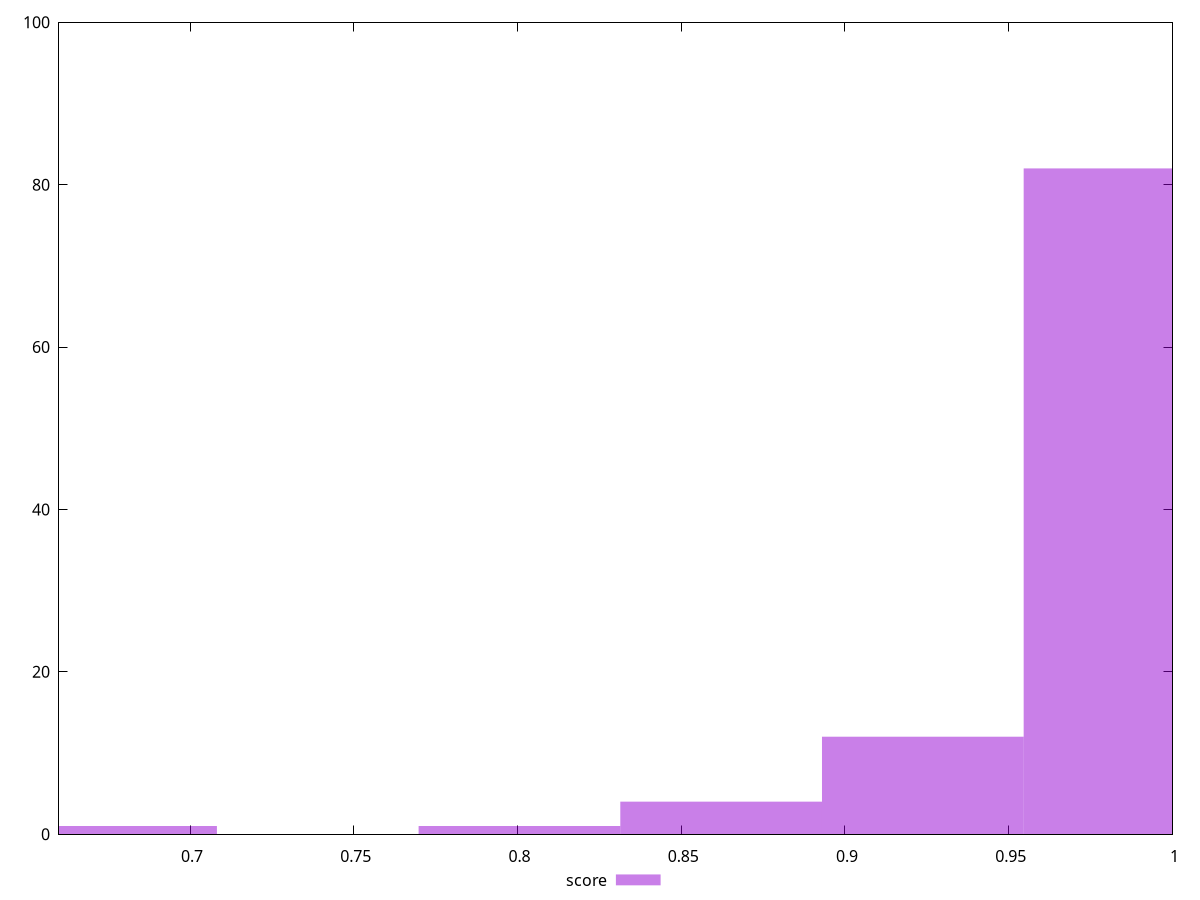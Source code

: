 reset

$score <<EOF
0.923763360895199 12
0.8621791368355189 4
0.800594912775839 1
0.9853475849548788 82
0.6774264646564792 1
EOF

set key outside below
set boxwidth 0.06158422405967993
set xrange [0.66:1]
set yrange [0:100]
set trange [0:100]
set style fill transparent solid 0.5 noborder
set terminal svg size 640, 490 enhanced background rgb 'white'
set output "report_00017_2021-02-10T15-08-03.406Z/max-potential-fid/samples/pages+cached+noadtech+nomedia/score/histogram.svg"

plot $score title "score" with boxes

reset
